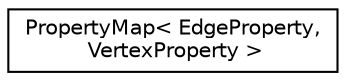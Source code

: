 digraph "Graphical Class Hierarchy"
{
 // LATEX_PDF_SIZE
  edge [fontname="Helvetica",fontsize="10",labelfontname="Helvetica",labelfontsize="10"];
  node [fontname="Helvetica",fontsize="10",shape=record];
  rankdir="LR";
  Node0 [label="PropertyMap\< EdgeProperty,\l VertexProperty \>",height=0.2,width=0.4,color="black", fillcolor="white", style="filled",URL="$classPropertyMap.html",tooltip=" "];
}
